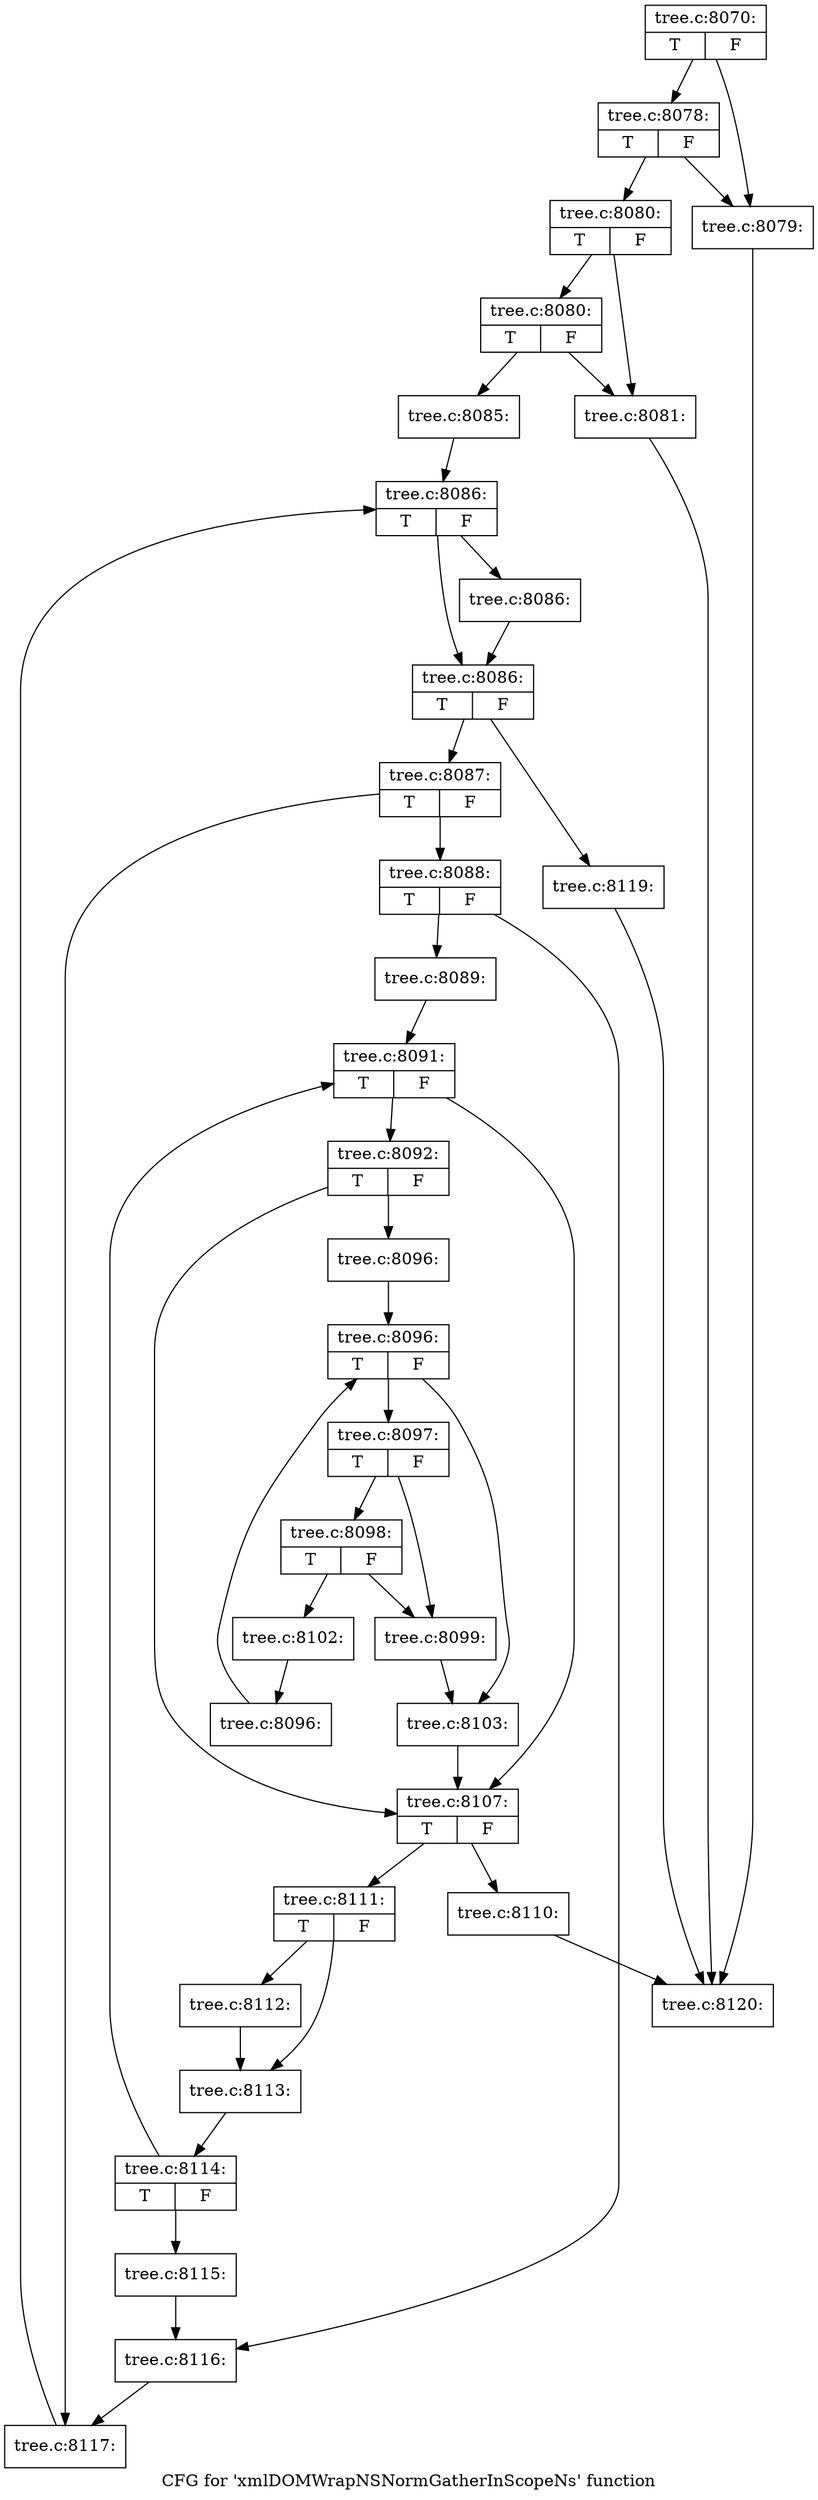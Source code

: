 digraph "CFG for 'xmlDOMWrapNSNormGatherInScopeNs' function" {
	label="CFG for 'xmlDOMWrapNSNormGatherInScopeNs' function";

	Node0x486d590 [shape=record,label="{tree.c:8070:|{<s0>T|<s1>F}}"];
	Node0x486d590 -> Node0x4873940;
	Node0x486d590 -> Node0x48739e0;
	Node0x48739e0 [shape=record,label="{tree.c:8078:|{<s0>T|<s1>F}}"];
	Node0x48739e0 -> Node0x4873940;
	Node0x48739e0 -> Node0x4873990;
	Node0x4873940 [shape=record,label="{tree.c:8079:}"];
	Node0x4873940 -> Node0x4872210;
	Node0x4873990 [shape=record,label="{tree.c:8080:|{<s0>T|<s1>F}}"];
	Node0x4873990 -> Node0x48741c0;
	Node0x4873990 -> Node0x4874260;
	Node0x4874260 [shape=record,label="{tree.c:8080:|{<s0>T|<s1>F}}"];
	Node0x4874260 -> Node0x48741c0;
	Node0x4874260 -> Node0x4874210;
	Node0x48741c0 [shape=record,label="{tree.c:8081:}"];
	Node0x48741c0 -> Node0x4872210;
	Node0x4874210 [shape=record,label="{tree.c:8085:}"];
	Node0x4874210 -> Node0x4874bb0;
	Node0x4874bb0 [shape=record,label="{tree.c:8086:|{<s0>T|<s1>F}}"];
	Node0x4874bb0 -> Node0x4874ea0;
	Node0x4874bb0 -> Node0x4874e50;
	Node0x4874ea0 [shape=record,label="{tree.c:8086:}"];
	Node0x4874ea0 -> Node0x4874e50;
	Node0x4874e50 [shape=record,label="{tree.c:8086:|{<s0>T|<s1>F}}"];
	Node0x4874e50 -> Node0x4875520;
	Node0x4874e50 -> Node0x4874dd0;
	Node0x4875520 [shape=record,label="{tree.c:8087:|{<s0>T|<s1>F}}"];
	Node0x4875520 -> Node0x4875710;
	Node0x4875520 -> Node0x4875760;
	Node0x4875710 [shape=record,label="{tree.c:8088:|{<s0>T|<s1>F}}"];
	Node0x4875710 -> Node0x4875bf0;
	Node0x4875710 -> Node0x4875c40;
	Node0x4875bf0 [shape=record,label="{tree.c:8089:}"];
	Node0x4875bf0 -> Node0x4876340;
	Node0x4876340 [shape=record,label="{tree.c:8091:|{<s0>T|<s1>F}}"];
	Node0x4876340 -> Node0x48767a0;
	Node0x4876340 -> Node0x4876750;
	Node0x48767a0 [shape=record,label="{tree.c:8092:|{<s0>T|<s1>F}}"];
	Node0x48767a0 -> Node0x4876700;
	Node0x48767a0 -> Node0x4876750;
	Node0x4876700 [shape=record,label="{tree.c:8096:}"];
	Node0x4876700 -> Node0x4876fe0;
	Node0x4876fe0 [shape=record,label="{tree.c:8096:|{<s0>T|<s1>F}}"];
	Node0x4876fe0 -> Node0x4877290;
	Node0x4876fe0 -> Node0x4876d40;
	Node0x4877290 [shape=record,label="{tree.c:8097:|{<s0>T|<s1>F}}"];
	Node0x4877290 -> Node0x4877570;
	Node0x4877290 -> Node0x4877610;
	Node0x4877610 [shape=record,label="{tree.c:8098:|{<s0>T|<s1>F}}"];
	Node0x4877610 -> Node0x4877570;
	Node0x4877610 -> Node0x48775c0;
	Node0x4877570 [shape=record,label="{tree.c:8099:}"];
	Node0x4877570 -> Node0x4876d40;
	Node0x48775c0 [shape=record,label="{tree.c:8102:}"];
	Node0x48775c0 -> Node0x4877200;
	Node0x4877200 [shape=record,label="{tree.c:8096:}"];
	Node0x4877200 -> Node0x4876fe0;
	Node0x4876d40 [shape=record,label="{tree.c:8103:}"];
	Node0x4876d40 -> Node0x4876750;
	Node0x4876750 [shape=record,label="{tree.c:8107:|{<s0>T|<s1>F}}"];
	Node0x4876750 -> Node0x4878d10;
	Node0x4876750 -> Node0x4878d60;
	Node0x4878d10 [shape=record,label="{tree.c:8110:}"];
	Node0x4878d10 -> Node0x4872210;
	Node0x4878d60 [shape=record,label="{tree.c:8111:|{<s0>T|<s1>F}}"];
	Node0x4878d60 -> Node0x4879220;
	Node0x4878d60 -> Node0x4879270;
	Node0x4879220 [shape=record,label="{tree.c:8112:}"];
	Node0x4879220 -> Node0x4879270;
	Node0x4879270 [shape=record,label="{tree.c:8113:}"];
	Node0x4879270 -> Node0x48762f0;
	Node0x48762f0 [shape=record,label="{tree.c:8114:|{<s0>T|<s1>F}}"];
	Node0x48762f0 -> Node0x4876340;
	Node0x48762f0 -> Node0x48762a0;
	Node0x48762a0 [shape=record,label="{tree.c:8115:}"];
	Node0x48762a0 -> Node0x4875c40;
	Node0x4875c40 [shape=record,label="{tree.c:8116:}"];
	Node0x4875c40 -> Node0x4875760;
	Node0x4875760 [shape=record,label="{tree.c:8117:}"];
	Node0x4875760 -> Node0x4874bb0;
	Node0x4874dd0 [shape=record,label="{tree.c:8119:}"];
	Node0x4874dd0 -> Node0x4872210;
	Node0x4872210 [shape=record,label="{tree.c:8120:}"];
}
